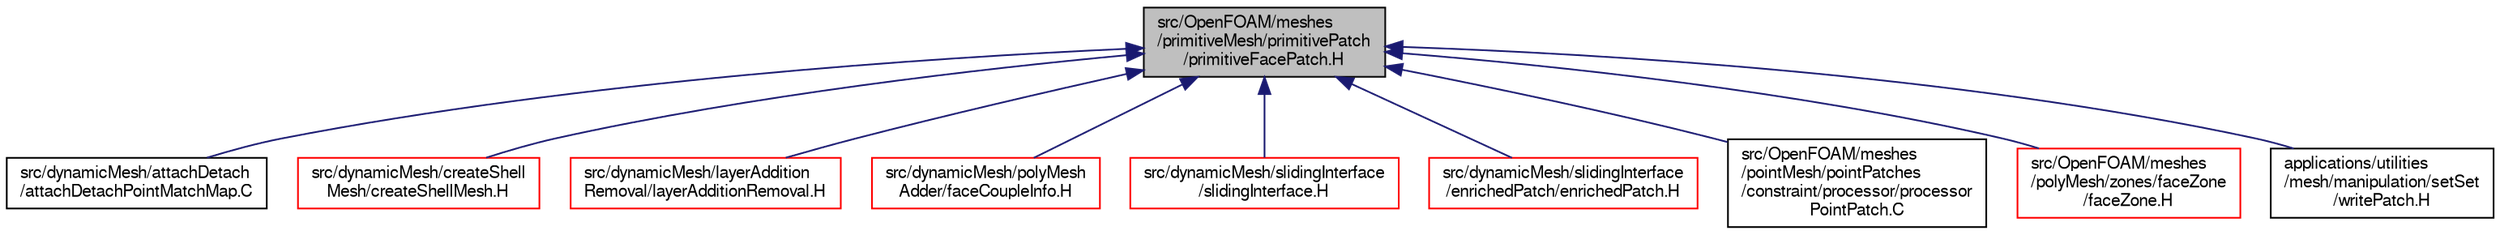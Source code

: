 digraph "src/OpenFOAM/meshes/primitiveMesh/primitivePatch/primitiveFacePatch.H"
{
  bgcolor="transparent";
  edge [fontname="FreeSans",fontsize="10",labelfontname="FreeSans",labelfontsize="10"];
  node [fontname="FreeSans",fontsize="10",shape=record];
  Node149 [label="src/OpenFOAM/meshes\l/primitiveMesh/primitivePatch\l/primitiveFacePatch.H",height=0.2,width=0.4,color="black", fillcolor="grey75", style="filled", fontcolor="black"];
  Node149 -> Node150 [dir="back",color="midnightblue",fontsize="10",style="solid",fontname="FreeSans"];
  Node150 [label="src/dynamicMesh/attachDetach\l/attachDetachPointMatchMap.C",height=0.2,width=0.4,color="black",URL="$a00371.html"];
  Node149 -> Node151 [dir="back",color="midnightblue",fontsize="10",style="solid",fontname="FreeSans"];
  Node151 [label="src/dynamicMesh/createShell\lMesh/createShellMesh.H",height=0.2,width=0.4,color="red",URL="$a00398.html"];
  Node149 -> Node154 [dir="back",color="midnightblue",fontsize="10",style="solid",fontname="FreeSans"];
  Node154 [label="src/dynamicMesh/layerAddition\lRemoval/layerAdditionRemoval.H",height=0.2,width=0.4,color="red",URL="$a00440.html"];
  Node149 -> Node161 [dir="back",color="midnightblue",fontsize="10",style="solid",fontname="FreeSans"];
  Node161 [label="src/dynamicMesh/polyMesh\lAdder/faceCoupleInfo.H",height=0.2,width=0.4,color="red",URL="$a00644.html"];
  Node149 -> Node169 [dir="back",color="midnightblue",fontsize="10",style="solid",fontname="FreeSans"];
  Node169 [label="src/dynamicMesh/slidingInterface\l/slidingInterface.H",height=0.2,width=0.4,color="red",URL="$a00878.html"];
  Node149 -> Node178 [dir="back",color="midnightblue",fontsize="10",style="solid",fontname="FreeSans"];
  Node178 [label="src/dynamicMesh/slidingInterface\l/enrichedPatch/enrichedPatch.H",height=0.2,width=0.4,color="red",URL="$a00857.html"];
  Node149 -> Node185 [dir="back",color="midnightblue",fontsize="10",style="solid",fontname="FreeSans"];
  Node185 [label="src/OpenFOAM/meshes\l/pointMesh/pointPatches\l/constraint/processor/processor\lPointPatch.C",height=0.2,width=0.4,color="black",URL="$a11459.html"];
  Node149 -> Node186 [dir="back",color="midnightblue",fontsize="10",style="solid",fontname="FreeSans"];
  Node186 [label="src/OpenFOAM/meshes\l/polyMesh/zones/faceZone\l/faceZone.H",height=0.2,width=0.4,color="red",URL="$a11789.html"];
  Node149 -> Node2695 [dir="back",color="midnightblue",fontsize="10",style="solid",fontname="FreeSans"];
  Node2695 [label="applications/utilities\l/mesh/manipulation/setSet\l/writePatch.H",height=0.2,width=0.4,color="black",URL="$a18638.html",tooltip="Write faceSet to vtk polydata file. Only one data which is original faceID. "];
}
